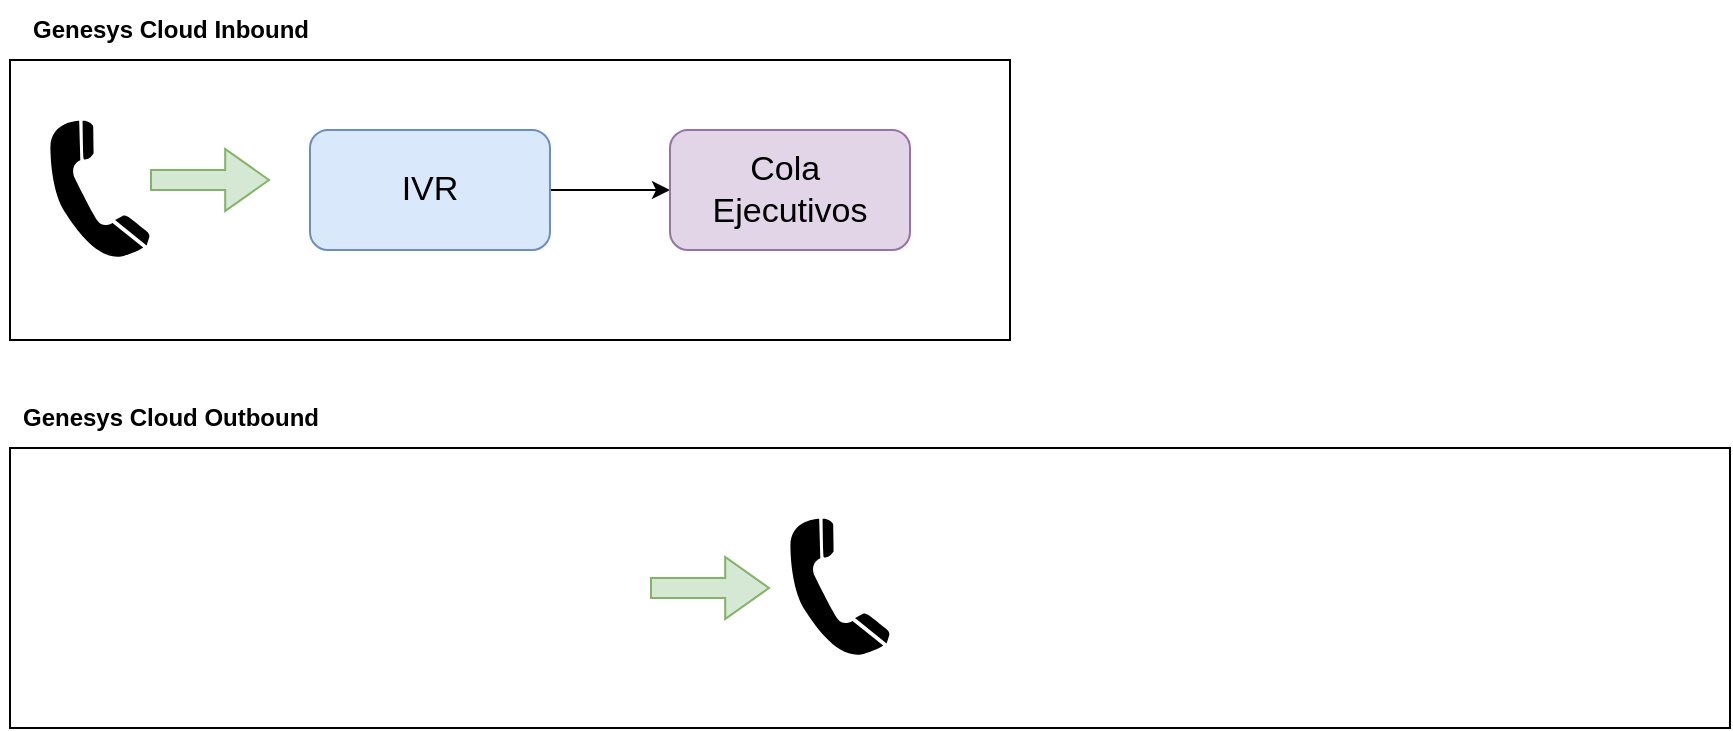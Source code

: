 <mxfile version="21.2.9" type="github">
  <diagram name="Página-1" id="hhy6UR328KDZcOzRFmu9">
    <mxGraphModel dx="1232" dy="1114" grid="1" gridSize="10" guides="1" tooltips="1" connect="1" arrows="1" fold="1" page="1" pageScale="1" pageWidth="1169" pageHeight="827" math="0" shadow="0">
      <root>
        <mxCell id="0" />
        <mxCell id="1" parent="0" />
        <mxCell id="GyEElM--RYE2wgMvxhPA-7" value="" style="rounded=0;whiteSpace=wrap;html=1;" vertex="1" parent="1">
          <mxGeometry x="50" y="150" width="500" height="140" as="geometry" />
        </mxCell>
        <mxCell id="GyEElM--RYE2wgMvxhPA-1" value="" style="shape=mxgraph.signs.tech.telephone_3;html=1;pointerEvents=1;fillColor=#000000;strokeColor=none;verticalLabelPosition=bottom;verticalAlign=top;align=center;" vertex="1" parent="1">
          <mxGeometry x="70" y="180" width="50" height="70" as="geometry" />
        </mxCell>
        <mxCell id="GyEElM--RYE2wgMvxhPA-8" value="" style="rounded=0;whiteSpace=wrap;html=1;" vertex="1" parent="1">
          <mxGeometry x="50" y="344" width="860" height="140" as="geometry" />
        </mxCell>
        <mxCell id="GyEElM--RYE2wgMvxhPA-4" value="" style="shape=mxgraph.signs.tech.telephone_3;html=1;pointerEvents=1;fillColor=#000000;strokeColor=none;verticalLabelPosition=bottom;verticalAlign=top;align=center;" vertex="1" parent="1">
          <mxGeometry x="440" y="379" width="50" height="70" as="geometry" />
        </mxCell>
        <mxCell id="GyEElM--RYE2wgMvxhPA-9" value="" style="shape=flexArrow;endArrow=classic;html=1;rounded=0;endWidth=20;endSize=6.97;fillColor=#d5e8d4;strokeColor=#82b366;" edge="1" parent="1">
          <mxGeometry width="50" height="50" relative="1" as="geometry">
            <mxPoint x="120" y="210" as="sourcePoint" />
            <mxPoint x="180" y="210" as="targetPoint" />
            <Array as="points" />
          </mxGeometry>
        </mxCell>
        <mxCell id="GyEElM--RYE2wgMvxhPA-10" value="&lt;b&gt;Genesys Cloud Inbound&lt;/b&gt;" style="text;html=1;align=center;verticalAlign=middle;resizable=0;points=[];autosize=1;strokeColor=none;fillColor=none;" vertex="1" parent="1">
          <mxGeometry x="50" y="120" width="160" height="30" as="geometry" />
        </mxCell>
        <mxCell id="GyEElM--RYE2wgMvxhPA-11" value="&lt;b&gt;Genesys Cloud Outbound&lt;/b&gt;" style="text;html=1;align=center;verticalAlign=middle;resizable=0;points=[];autosize=1;strokeColor=none;fillColor=none;" vertex="1" parent="1">
          <mxGeometry x="45" y="314" width="170" height="30" as="geometry" />
        </mxCell>
        <mxCell id="GyEElM--RYE2wgMvxhPA-12" value="" style="shape=flexArrow;endArrow=classic;html=1;rounded=0;endWidth=20;endSize=6.97;fillColor=#d5e8d4;strokeColor=#82b366;" edge="1" parent="1">
          <mxGeometry width="50" height="50" relative="1" as="geometry">
            <mxPoint x="370" y="414" as="sourcePoint" />
            <mxPoint x="430" y="414" as="targetPoint" />
            <Array as="points" />
          </mxGeometry>
        </mxCell>
        <mxCell id="GyEElM--RYE2wgMvxhPA-15" style="edgeStyle=orthogonalEdgeStyle;rounded=0;orthogonalLoop=1;jettySize=auto;html=1;" edge="1" parent="1" source="GyEElM--RYE2wgMvxhPA-13" target="GyEElM--RYE2wgMvxhPA-14">
          <mxGeometry relative="1" as="geometry" />
        </mxCell>
        <mxCell id="GyEElM--RYE2wgMvxhPA-13" value="&lt;font style=&quot;font-size: 17px;&quot;&gt;IVR&lt;/font&gt;" style="rounded=1;whiteSpace=wrap;html=1;fillColor=#dae8fc;strokeColor=#6c8ebf;" vertex="1" parent="1">
          <mxGeometry x="200" y="185" width="120" height="60" as="geometry" />
        </mxCell>
        <mxCell id="GyEElM--RYE2wgMvxhPA-14" value="&lt;font style=&quot;font-size: 17px;&quot;&gt;Cola&amp;nbsp; Ejecutivos&lt;/font&gt;" style="rounded=1;whiteSpace=wrap;html=1;fillColor=#e1d5e7;strokeColor=#9673a6;" vertex="1" parent="1">
          <mxGeometry x="380" y="185" width="120" height="60" as="geometry" />
        </mxCell>
      </root>
    </mxGraphModel>
  </diagram>
</mxfile>
